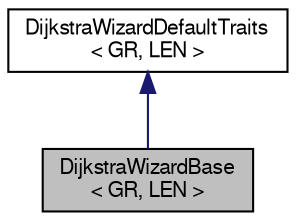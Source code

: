digraph "DijkstraWizardBase&lt; GR, LEN &gt;"
{
 // LATEX_PDF_SIZE
  edge [fontname="FreeSans",fontsize="10",labelfontname="FreeSans",labelfontsize="10"];
  node [fontname="FreeSans",fontsize="10",shape=record];
  Node0 [label="DijkstraWizardBase\l\< GR, LEN \>",height=0.2,width=0.4,color="black", fillcolor="grey75", style="filled", fontcolor="black",tooltip="Default traits class used by DijkstraWizard."];
  Node1 -> Node0 [dir="back",color="midnightblue",fontsize="10",style="solid",fontname="FreeSans"];
  Node1 [label="DijkstraWizardDefaultTraits\l\< GR, LEN \>",height=0.2,width=0.4,color="black", fillcolor="white", style="filled",URL="$a02105.html",tooltip="Default traits class of dijkstra() function."];
}
